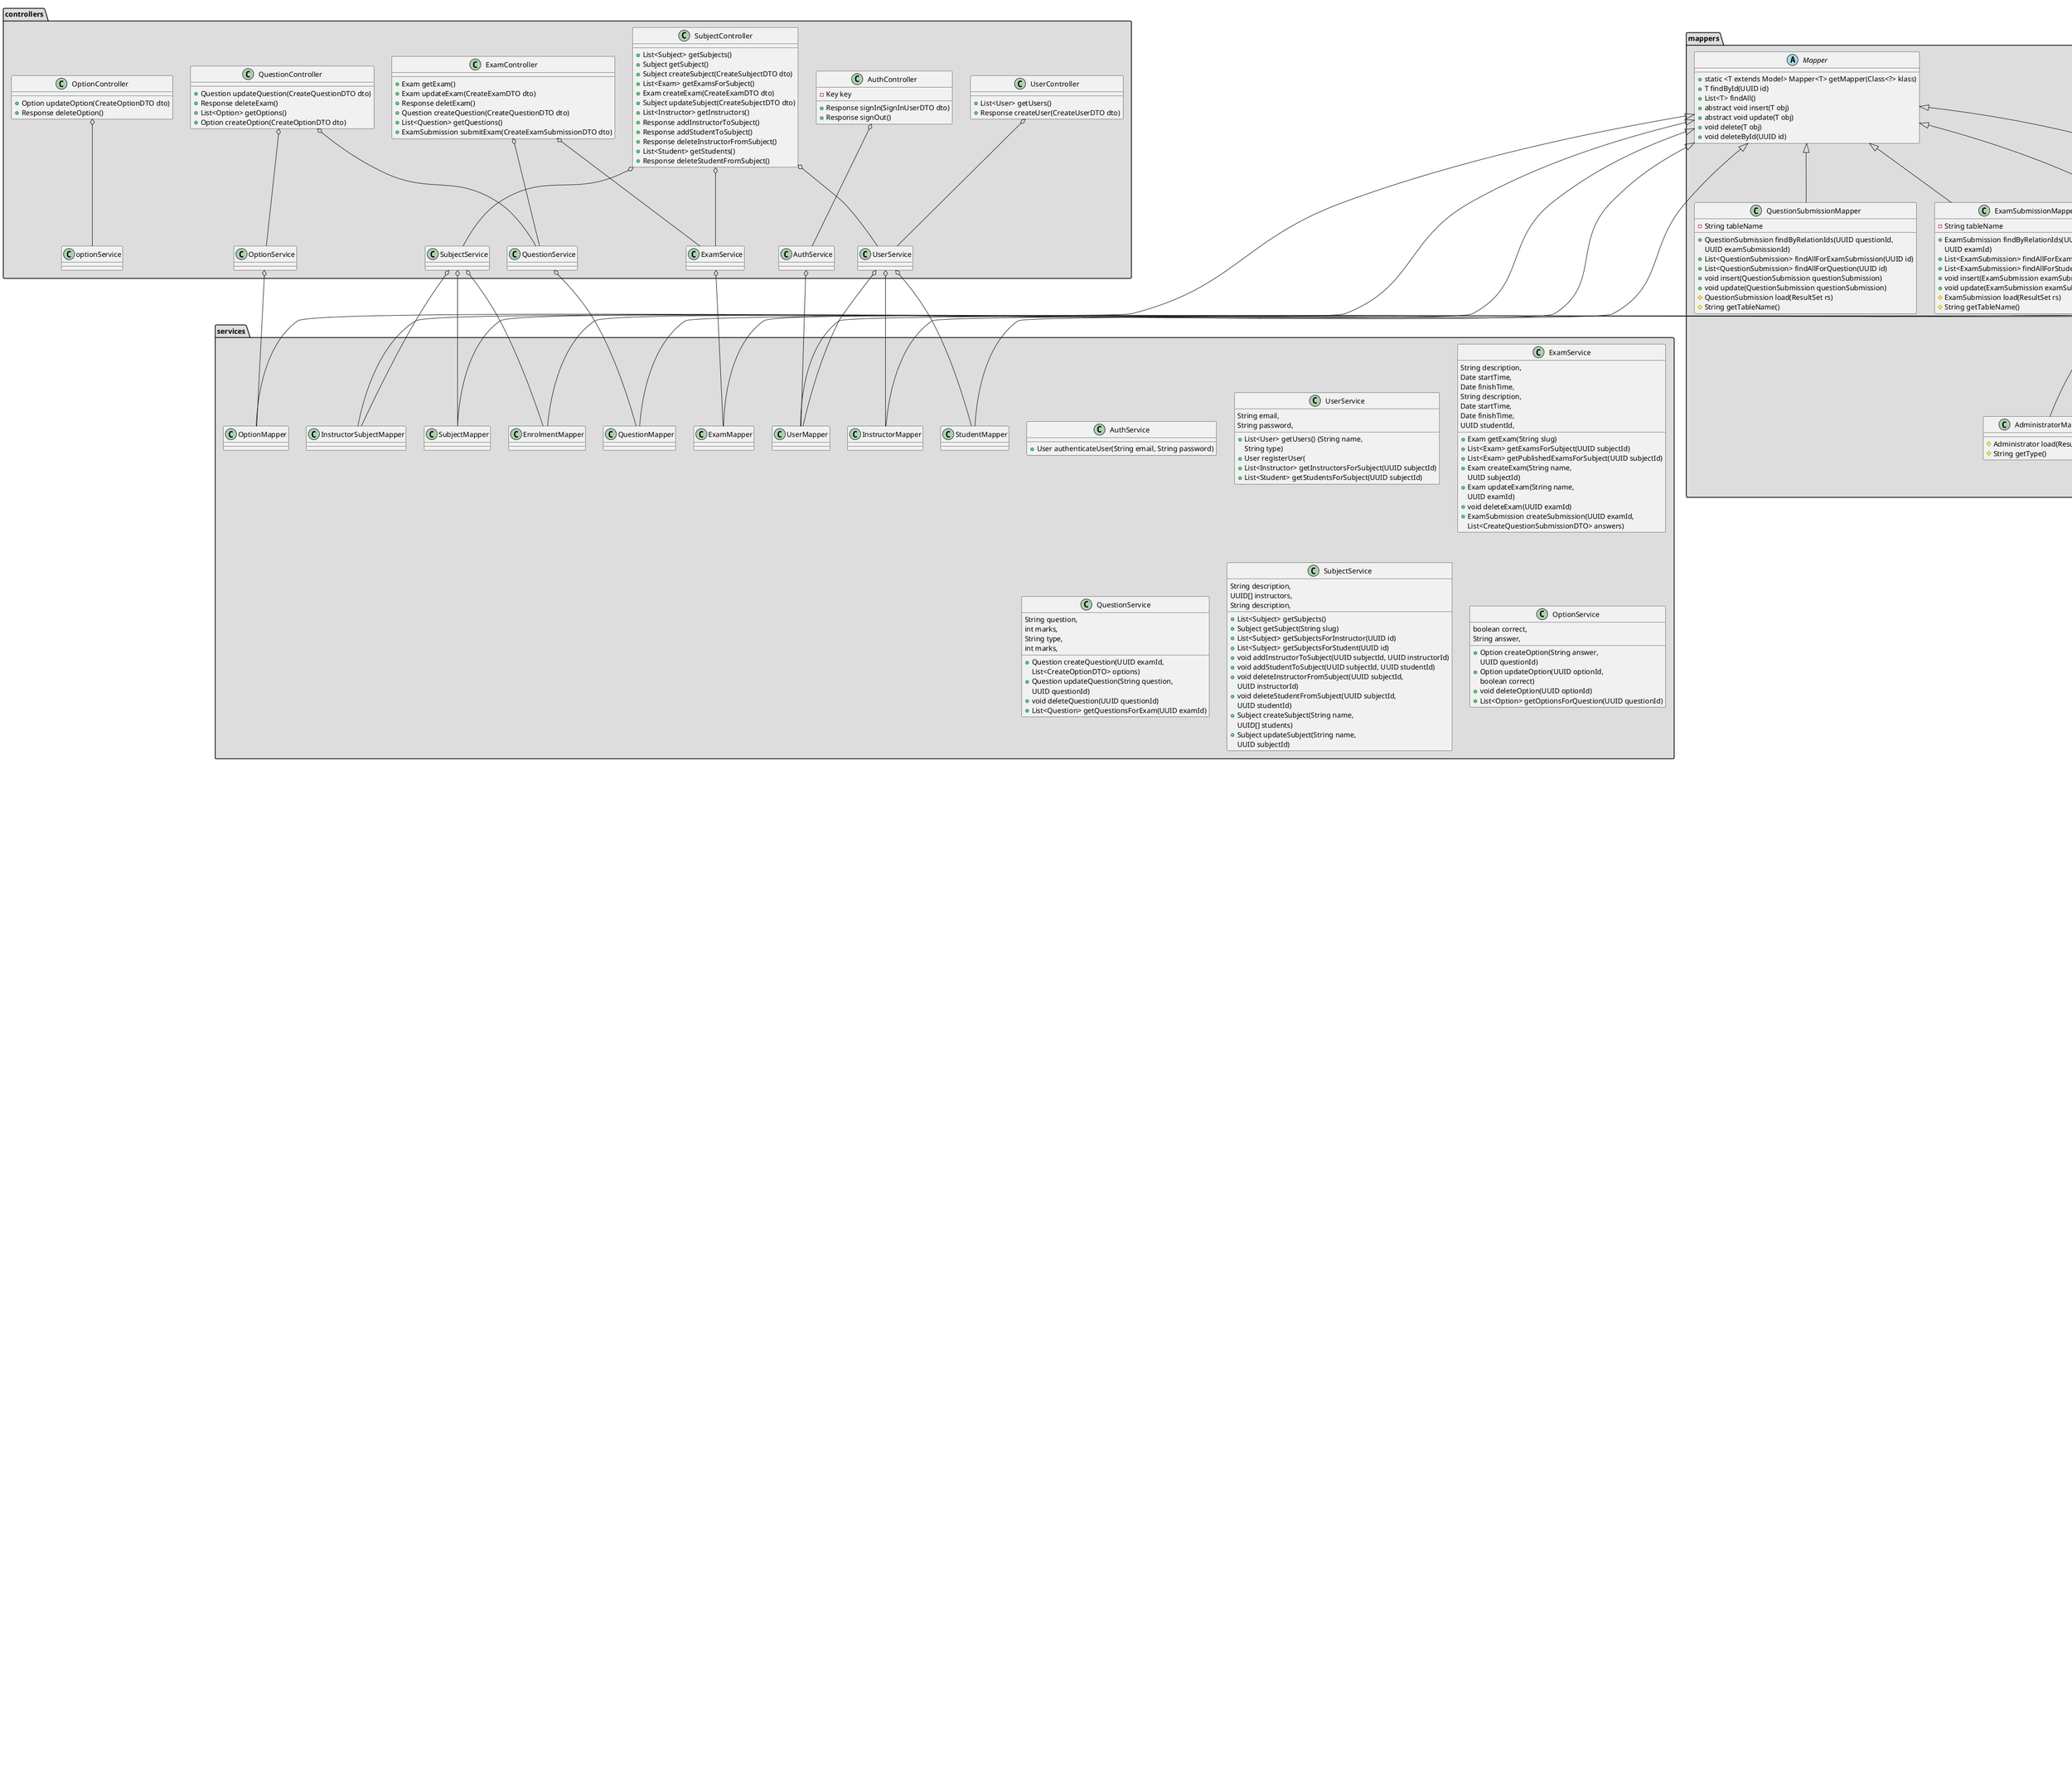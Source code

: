 @startuml

package "models" #DDDDDD {

  User <|-- Administrator
  User <|-- Instructor
  User <|-- Student

  Model <|-- Enrolment
  Model <|-- Exam
  Model <|-- Subject
  Model <|-- InstructorSubject
  Model <|-- Question
  Model <|-- QuestionSubmission
  Model <|-- ExamSubmission
  Model <|-- Option

  Question <|-- ShortAnswerQuestion
  Question <|-- MultipleChoiceQuestion

  class User {
    - String email
    - String name
    - String passwordHash
    - String type
    + User(String email,String name,String passwordHash,String type)
    + User(UUID id,String email,String name,String passwordHash,String type)
    + String getEmail()
    + String getName()
    + String getPasswordHash()
    + String getType()
    + void setEmail(String email)
    + void setName(String name)
    + void setPasswordHash(String passwordHash)
  }

  class Administrator {
    + String TYPE
    + Administrator(UUID id,String email,String name,String passwordHash)
    + Administrator(String email,String name,String passwordHash)
  }

  Instructor o-- ProxyList

  class Instructor {
    + String TYPE
    - ProxyList<Subject> subjects
    + Instructor(UUID id, String email, String name, String passwordHash)
    + Instructor(String email, String name, String passwordHash)
    + ProxyList<Subject> getSubjects()
  }

  Student o-- ProxyList

  class Student {
    + String TYPE
    + Student(UUID id, String email, String name, String passwordHash)
    + Student(String email, String name, String passwordHash)
  }

  class DateRange {
    - Date fromDate
    - Date toDate
    + DateRange(Date fromDate, Date toDate)
    + Date getFromDate()
    + Date getToDate()
    + void setFromDate(Date fromDate)
    + void setToDate(Date toDate)
  }

  ProxyList o-- Model

  class Model {
    - UUID id
    + Model()
    + Model(UUID id)
    + UUID getId()
    + int hashCode()
    + boolean equals(Object obj)
  }

  Enrolment o-- Student
  Enrolment o-- Subject

  class Enrolment {
    + Enrolment(UUID id, UUID studentId, UUID subjectId)
    + Enrolment(UUID studentId, UUID subjectId)
    + UUID getStudentId()
    + UUID getSubjectId()
    + Student getStudent()
    + Subject getSubject()
    + void setStudentId(UUID studentId)
    + void setSubjectId(UUID subjectId)
    + void setStudent(Student student)
    + void setSubject(Subject subject)
  }

  Exam o-- ProxyList
  Exam o-- DateRange
  Exam o-- Subject

  class Exam {
    - String name
    - String description
    - String slug
    - UUID subjectId
    + Exam(UUID id,String name,String description,DateRange dateRange,UUID subjectId,String slug)
    + Exam(String name,String description,DateRange dateRange,UUID subjectId)
    + String getName()
    + String getDescription()
    + String getSlug()
    + Date getStartTime()
    + Date getFinishTime()
    + ProxyList<Question> getQuestions()
    + ProxyList<ExamSubmission> getExamSubmissions()
    + void setName(String name)
    + void setDescription(String description)
    + void setStartTime(Date startTime)
    + void setFinishTime(Date finishTime)
    + UUID getSubjectId()
    + Subject getSubject()
    + void setSubjectId(UUID subjectId)
    + void setSubject(Subject subject) 
  }

  Subject o-- ProxyList

  class Subject {
    - String name
    - String description
    - String slug
    + Subject(UUID id, String name, String description, String slug)
    + Subject(String name, String description)
    + String getName()
    + String getSlug()
    + String getDescription()
    + ProxyList<Instructor> getInstructors()
    + ProxyList<Student> getStudents()     
    + ProxyList<Exam> getExams()
    + void setName(String name)
    + void setDescription(String description)
  }

  Instructor o-- InstructorSubject
  Subject o-- InstructorSubject

  class InstructorSubject {
    - UUID instructorId
    - UUID subjectId
    + InstructorSubject(UUID id, UUID instructorId, UUID subjectId)
    + InstructorSubject(UUID instructorId, UUID subjectId)
    + UUID getInstructorId()
    + UUID getSubjectId()
    + Instructor getInstructor()
    + Subject getSubject()
    + void setInstructorId(UUID instructorId)
    + void setSubjectId(UUID subjectId)
    + void setInstructor(Instructor instructor)
    + void setSubject(Subject subject)
  }

  Question o-- ProxyList

  class Question {
    - String question
    - int marks
    - UUID examId
    - String type
    + Question(UUID id,String question,int marks,UUID examId,String type)
    + Question(String question, int marks, UUID examId, String type)
    + String getQuestion()
    + int getMarks()
    + String getType()
    + ProxyList<QuestionSubmission> getQuestionSubmissions()
    + void setQuestion(String question)
    + void setMarks(int marks)
    + UUID getExamId()
    + Exam getExam()
    + void setExamId(UUID examId)
    + void setExam(Exam exam)
  }

  class ShortAnswerQuestion {
    ' + String TYPE
    + ShortAnswerQuestion(UUID id,String question,int marks,UUID examId)
    + ShortAnswerQuestion(String question, int marks, UUID examId)
  }

  MultipleChoiceQuestion o-- ProxyList

  class MultipleChoiceQuestion {
    + String TYPE
    + MultipleChoiceQuestion(UUID id,String question,int marks,UUID examId)
    + MultipleChoiceQuestion(String question, int marks, UUID examId)
    + ProxyList<Option> getOptions()
  }

  Question o-- Option

  class Option {
    - String answer
    - boolean correct
    - UUID questionId
    + Option(UUID id, String answer, boolean correct, UUID questionId)
    + Option(String answer, boolean correct, UUID questionId)
    + String getAnswer()
    + boolean isCorrect()
    + void setAnswer(String answer)
    + void setCorrect(boolean correct)
    + Question getQuestion()
    + UUID getQuestionId()
    + void setQuestion(Question question)
    + void setQuestionId(UUID questionId)
  }

  QuestionSubmission o-- Question
  QuestionSubmission o-- ExamSubmission

  class QuestionSubmission {
    + String answer
    + UUID questionId
    + UUID examSubmissionId
    + QuestionSubmission(UUID id,String answer,UUID questionId,UUID examSubmissionId)
    + QuestionSubmission(String answer,UUID questionId,UUID examSubmissionId)
    + String getAnswer()
    + void setAnswer(String answer)
    + UUID getQuestionId()
    + UUID getExamSubmissionId()
    + Question getQuestion()
    + ExamSubmission getExamSubmission()
    + void setQuestionId(UUID questionId)
    + void setExamSubmissionId(UUID examSubmissionId)
    + void setQuestion(Question question)
    + void setExamSubmission(ExamSubmission examSubmission)
  }

  ExamSubmission o-- ProxyList
  ExamSubmission o-- Student
  ExamSubmission o-- Exam

  class ExamSubmission {
    - int marks
    - UUID studentId
    - UUID examId
    + ExamSubmission(UUID id, int marks, UUID studentId, UUID examId)
    + ExamSubmission(int marks, UUID studentId, UUID examId)
    + int getMarks()
    + ProxyList<QuestionSubmission> getQuestionSubmissions()
    + void setMarks(int marks)
    + UUID getStudentId()
    + UUID getExamId()
    + Student getStudent()
    + Exam getExam()
    + void setStudentId(UUID studentId)
    + void setExamId(UUID examId)
    + void setStudent(Student student)
    + void setExam(Exam exam)
  }
}

package "proxies" #DDDDDD {

  ProxyList <|-- ExamProxyList
  ProxyList <|-- ExamSubmissionExamProxyList
  ProxyList <|-- ExamSubmissionStudentProxyList
  ProxyList <|-- SubjectStudentProxyList
  ProxyList <|-- SubjectInstructorProxyList
  ProxyList <|-- StudentProxyList
  ProxyList <|-- QuestionSubmissionQuestionProxyList
  ProxyList <|-- QuestionSubmissionExamSubmissionProxyList
  ProxyList <|-- QuestionProxyList
  ProxyList <|-- InstructorProxyList
  ProxyList <|-- OptionProxyList

  class ProxyList {
    # UUID id
    + ProxyList(UUID id)
    + void add(T obj)
    + boolean contains(T obj)
    + T get(int index)
    + int size()
    + remove(T obj)
  }

  class ExamProxyList {
    + ExamProxyList(UUID subjectId)
    # void init()
  }

  class ExamSubmissionExamProxyList{
    + ExamSubmissionExamProxyList(UUID examId)
    # void init()
  }

  class ExamSubmissionStudentProxyList {
    + ExamSubmissionStudentProxyList(UUID studentId)
    # void init()
  }

  class InstructorProxyList {
    + InstructorProxyList(UUID subjectId)
    # void init()
    + void remove(Instructor instructor)
  }

  class OptionProxyList {
    + OptionProxyList(UUID questionId)
    # void init()
  }

  class QuestionProxyList {
    + QuestionProxyList(UUID examId)
    # void init()
  }

  class QuestionSubmissionExamSubmissionProxyList {
    + QuestionSubmissionExamSubmissionProxyList(UUID examSubmissionId)
    # void init()
  }

  class QuestionSubmissionQuestionProxyList {
    + QuestionSubmissionQuestionProxyList(UUID questionId)
    # void init()
  }
  
  class StudentProxyList {
    + StudentProxyList(UUID subjectId)
    # void init()
    + void remove(Student student)
  }

  class SubjectInstructorProxyList {
    + SubjectInstructorProxyList(UUID instructorId)
    # void init()
    + void remove(Subject subject)
  }

  class SubjectStudentProxyList {
    + SubjectStudentProxyList(UUID studentId)
    # void init()
    + void remove(Subject subject)
  }
}

package "controllers" #DDDDDD { 

  UserController o-- UserService 
  class UserController {
    + List<User> getUsers()
    + Response createUser(CreateUserDTO dto)
  }

  SubjectController o-- SubjectService
  SubjectController o-- ExamService 
  SubjectController o-- UserService 
  class SubjectController{
    + List<Subject> getSubjects()
    + Subject getSubject()
    + Subject createSubject(CreateSubjectDTO dto)
    + List<Exam> getExamsForSubject()
    + Exam createExam(CreateExamDTO dto)
    + Subject updateSubject(CreateSubjectDTO dto)
    + List<Instructor> getInstructors()
    + Response addInstructorToSubject()
    + Response addStudentToSubject()
    + Response deleteInstructorFromSubject()
    + List<Student> getStudents()
    + Response deleteStudentFromSubject()
  }

  AuthController o-- AuthService
  class AuthController {
    - Key key
    + Response signIn(SignInUserDTO dto)
    + Response signOut() 
  }

  ExamController o-- ExamService 
  ExamController o-- QuestionService 
  class ExamController {
    + Exam getExam()
    + Exam updateExam(CreateExamDTO dto)
    + Response deletExam()
    + Question createQuestion(CreateQuestionDTO dto)
    + List<Question> getQuestions()
    + ExamSubmission submitExam(CreateExamSubmissionDTO dto)
  }

  OptionController o-- optionService
  class OptionController {
    + Option updateOption(CreateOptionDTO dto)
    + Response deleteOption()
  }

  QuestionController o-- QuestionService
  QuestionController o-- OptionService
  class QuestionController {
    + Question updateQuestion(CreateQuestionDTO dto)
    + Response deleteExam()
    + List<Option> getOptions()
    + Option createOption(CreateOptionDTO dto)
  }
}

package "services" #DDDDDD {

  AuthService o-- UserMapper
  class AuthService {
    + User authenticateUser(String email, String password)
  }

  UserService o-- UserMapper
  UserService o-- InstructorMapper
  UserService o-- StudentMapper
  class UserService {
    + List<User> getUsers() {String name,
        String email,
        String password,
        String type)
    + User registerUser(
    + List<Instructor> getInstructorsForSubject(UUID subjectId)
    + List<Student> getStudentsForSubject(UUID subjectId)
  }

  ExamService o-- ExamMapper
  class ExamService {
    + Exam getExam(String slug)
    + List<Exam> getExamsForSubject(UUID subjectId)
    + List<Exam> getPublishedExamsForSubject(UUID subjectId)
    + Exam createExam(String name,
        String description,
        Date startTime,
        Date finishTime,
        UUID subjectId)
    + Exam updateExam(String name,
        String description,
        Date startTime,
        Date finishTime,
        UUID examId)
    + void deleteExam(UUID examId)
    + ExamSubmission createSubmission(UUID examId,
        UUID studentId,
        List<CreateQuestionSubmissionDTO> answers)
  }

  QuestionService o-- QuestionMapper
  class QuestionService {
    + Question createQuestion(UUID examId,
        String question,
        int marks,
        String type,
        List<CreateOptionDTO> options)
    + Question updateQuestion(String question,
        int marks,
        UUID questionId)
    + void deleteQuestion(UUID questionId)
    + List<Question> getQuestionsForExam(UUID examId)
  }

  SubjectService o-- SubjectMapper
  SubjectService o-- EnrolmentMapper
  SubjectService o-- InstructorSubjectMapper
  class SubjectService {
    + List<Subject> getSubjects()
    + Subject getSubject(String slug)
    + List<Subject> getSubjectsForInstructor(UUID id)
    + List<Subject> getSubjectsForStudent(UUID id)
    + void addInstructorToSubject(UUID subjectId, UUID instructorId)
    + void addStudentToSubject(UUID subjectId, UUID studentId)
    + void deleteInstructorFromSubject(UUID subjectId,
        UUID instructorId)
    + void deleteStudentFromSubject(UUID subjectId,
        UUID studentId)
    + Subject createSubject(String name,
        String description,
        UUID[] instructors,
        UUID[] students)
    + Subject updateSubject(String name,
        String description,
        UUID subjectId)
  }

  OptionService o-- OptionMapper
  class OptionService {
    + Option createOption(String answer,
        boolean correct,
        UUID questionId)
    + Option updateOption(UUID optionId,
        String answer,
        boolean correct)
    + void deleteOption(UUID optionId)
    + List<Option> getOptionsForQuestion(UUID questionId)
  }

}

package "mappers" #DDDDDD {

  Mapper <|-- AbstractUserMapper
  Mapper <|-- SubjectMapper
  Mapper <|-- InstructorSubjectMapper
  Mapper <|-- EnrolmentMapper
  Mapper <|-- AbstractQuestionMapper
  Mapper <|-- OptionMapper
  Mapper <|-- QuestionSubmissionMapper
  Mapper <|-- ExamSubmissionMapper
  Mapper <|-- ExamMapper

  AbstractUserMapper <|-- UserMapper
  AbstractUserMapper <|-- InstructorMapper
  AbstractUserMapper <|-- StudentMapper
  AbstractUserMapper <|-- AdministratorMapper

  AbstractQuestionMapper <|-- QuestionMapper
  AbstractQuestionMapper <|-- ShortAnswerQuestionMapper
  AbstractQuestionMapper <|-- MultipleChoiceQuestionMapper

  abstract class Mapper {
    + static <T extends Model> Mapper<T> getMapper(Class<?> klass)
    + T findById(UUID id)
    + List<T> findAll()
    + abstract void insert(T obj)
    + abstract void update(T obj)
    + void delete(T obj)
    + void deleteById(UUID id)
  }

  abstract class AbstractUserMapper {
    - String tableName
    + User findByEmail(String email)
    + void insert(T user)
    + void update(T user)
  }

  class UserMapper {
    # User load(ResultSet rs)
    # String getType()
  }
  
  class AdministratorMapper {
    # Administrator load(ResultSet rs)
    # String getType()
  }

  class StudentMapper {
    + List<Student> findAllForSubject(UUID id)
    # Student load(ResultSet rs)
    # String getType()
  }

  class InstructorMapper {
    + List<Instructor> findAllForSubject(UUID id)
    # Instructor load(ResultSet rs)
    # String getType()
  }

  class EnrolmentMapper {
    - String tableName
    + Enrolment findByRelationIds(UUID studentId,UUID subjectId)
    + void insert(Enrolment enrolment)
    + void update(Enrolment enrolment)
    + void deleteByRelationIds(UUID studentId,UUID subjectId)
    # Enrolment load(ResultSet rs)
    # String getTableName()
  }

  class SubjectMapper {
    - String tableName
    + Subject findBySlug(String slug)
    + List<Subject> findAllForStudent(UUID id)
    + List<Subject> findAllForInstructor(UUID id)
    + void insert(Subject subject)
    + void update(Subject subject)
    # Subject load(ResultSet rs)
    # String getTableName()
  }

  class InstructorSubjectMapper {
    - String tableName  
    + InstructorSubject findByRelationIds(UUID instructorId,
        UUID subjectId)
    + void insert(InstructorSubject instructorSubject)
    + void update(InstructorSubject instructorSubject)
    + void deleteByRelationIds(UUID instructorId,
        UUID subjectId)
    # InstructorSubject load(ResultSet rs)
    # String getTableName()
  }

  abstract class AbstractQuestionMapper {
    - String tableName
    + void insert(T question)
    + void update(T question)
    # String getTableName()
    # String getType()
  }

  class OptionMapper {
    - String tableName
    + List<Option> findAllForQuestion(UUID id)
    + void insert(Option option)
    + void update(Option option)
    # Option load(ResultSet rs) 
    # String getTableName()
  }

  class QuestionMapper {
    + List<Question> findAllForExam(UUID id)
    # Question load(ResultSet rs)
    # String getType()
  }

  class ShortAnswerQuestionMapper {
    # ShortAnswerQuestion load(ResultSet rs)
    # String getType()
  }

  class MultipleChoiceQuestionMapper {
    # MultipleChoiceQuestion load(ResultSet rs)
    # String getType()
  }

  class QuestionSubmissionMapper {
    - String tableName
    + QuestionSubmission findByRelationIds(UUID questionId,
        UUID examSubmissionId)
    + List<QuestionSubmission> findAllForExamSubmission(UUID id)
    + List<QuestionSubmission> findAllForQuestion(UUID id)
    + void insert(QuestionSubmission questionSubmission)
    + void update(QuestionSubmission questionSubmission)
    # QuestionSubmission load(ResultSet rs)
    # String getTableName()
  }

  class ExamSubmissionMapper {
    - String tableName
    + ExamSubmission findByRelationIds(UUID studentId,
        UUID examId)
    + List<ExamSubmission> findAllForExam(UUID id)
    + List<ExamSubmission> findAllForStudent(UUID id)
    + void insert(ExamSubmission examSubmission)
    + void update(ExamSubmission examSubmission)
    # ExamSubmission load(ResultSet rs)
    # String getTableName()
  }

  class ExamMapper {
    - String tableName
    + Exam findBySlug(String slug)
    + List<Exam> findAllForSubject(UUID id)
    + List<Exam> findAllPublishedExams(UUID id)
    + void insert(Exam exam)
    + void update(Exam exam)
    # Exam load(ResultSet rs)
    # String getTableName()
  }
}

@enduml
